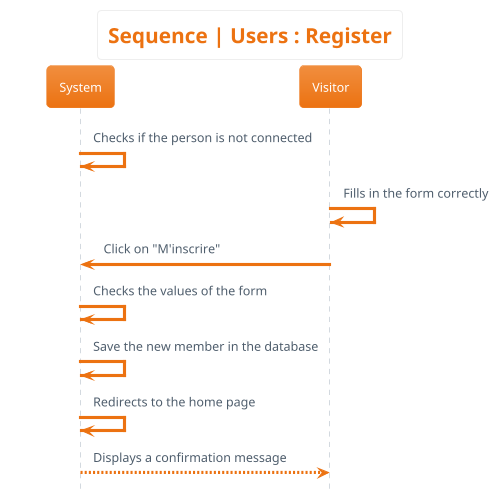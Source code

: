 @startuml sequence__users_register
hide footbox
skinparam actorStyle awesome
!theme aws-orange
skinparam backgroundcolor White
title Sequence | Users : Register


System -> System : Checks if the person is not connected
Visitor -> Visitor : Fills in the form correctly
Visitor -> System : Click on "M'inscrire"
System -> System : Checks the values of the form
System -> System : Save the new member in the database
System -> System : Redirects to the home page
System --> Visitor : Displays a confirmation message
@enduml